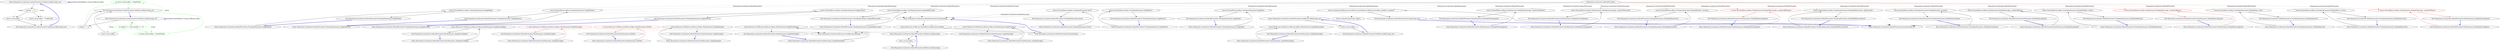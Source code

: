 digraph  {
n0 [cluster="Humanizer.Localisation.ArabicFormatter.GetResourceKey(string, int)", label="Entry Humanizer.Localisation.ArabicFormatter.GetResourceKey(string, int)", span="6-6"];
n1 [cluster="Humanizer.Localisation.ArabicFormatter.GetResourceKey(string, int)", label="number == 2", span="8-8"];
n2 [cluster="Humanizer.Localisation.ArabicFormatter.GetResourceKey(string, int)", label="return resourceKey + DualPostfix;", span="10-10"];
n3 [cluster="Humanizer.Localisation.ArabicFormatter.GetResourceKey(string, int)", label="return resourceKey;", span="12-12"];
n4 [cluster="Humanizer.Localisation.ArabicFormatter.GetResourceKey(string, int)", label="Exit Humanizer.Localisation.ArabicFormatter.GetResourceKey(string, int)", span="6-6"];
d2 [cluster="Humanizer.Localisation.ArabicFormatter.GetResourceKey(string, int)", color=green, community=0, label="0: return resourceKey + DualPostfix;", span="12-12"];
d0 [cluster="Humanizer.Localisation.ArabicFormatter.GetResourceKey(string, int)", label="Entry Humanizer.Localisation.ArabicFormatter.GetResourceKey(string, int)", span="7-7"];
d1 [cluster="Humanizer.Localisation.ArabicFormatter.GetResourceKey(string, int)", label="number == 2", span="10-10"];
d6 [cluster="Humanizer.Localisation.ArabicFormatter.GetResourceKey(string, int)", label="Exit Humanizer.Localisation.ArabicFormatter.GetResourceKey(string, int)", span="7-7"];
d3 [cluster="Humanizer.Localisation.ArabicFormatter.GetResourceKey(string, int)", color=green, community=1, label="0: number >= 3 && number <= 10", span="15-15"];
d4 [cluster="Humanizer.Localisation.ArabicFormatter.GetResourceKey(string, int)", color=green, community=1, label="0: return resourceKey + PluralPostfix;", span="16-16"];
d5 [cluster="Humanizer.Localisation.ArabicFormatter.GetResourceKey(string, int)", label="return resourceKey;", span="18-18"];
m1_47 [cluster="Humanizer.Localisation.DefaultFormatter.Format(string)", file="TimeSpanTests.cs", label="Entry Humanizer.Localisation.DefaultFormatter.Format(string)", span="134-134"];
m1_81 [cluster="Humanizer.Localisation.DefaultFormatter.Format(string)", file="TimeSpanTests.cs", label="return Resources.GetResource(GetResourceKey(resourceKey));", span="136-136"];
m1_82 [cluster="Humanizer.Localisation.DefaultFormatter.Format(string)", file="TimeSpanTests.cs", label="Exit Humanizer.Localisation.DefaultFormatter.Format(string)", span="134-134"];
m1_10 [cluster="Humanizer.Localisation.DefaultFormatter.DateHumanize_MultipleMonthsAgo(int)", file="TimeSpanTests.cs", label="Entry Humanizer.Localisation.DefaultFormatter.DateHumanize_MultipleMonthsAgo(int)", span="19-19"];
m1_11 [cluster="Humanizer.Localisation.DefaultFormatter.DateHumanize_MultipleMonthsAgo(int)", file="TimeSpanTests.cs", label="return Format(ResourceKeys.DateHumanize.MultipleMonthsAgo, numberOfMonths);", span="21-21"];
m1_12 [cluster="Humanizer.Localisation.DefaultFormatter.DateHumanize_MultipleMonthsAgo(int)", file="TimeSpanTests.cs", label="Exit Humanizer.Localisation.DefaultFormatter.DateHumanize_MultipleMonthsAgo(int)", span="19-19"];
m1_32 [cluster="Humanizer.Localisation.DefaultFormatter.DateHumanize_SingleSecondAgo()", file="TimeSpanTests.cs", label="Entry Humanizer.Localisation.DefaultFormatter.DateHumanize_SingleSecondAgo()", span="54-54"];
m1_33 [cluster="Humanizer.Localisation.DefaultFormatter.DateHumanize_SingleSecondAgo()", file="TimeSpanTests.cs", label="return Resources.GetResource(ResourceKeys.DateHumanize.SingleSecondAgo);", span="56-56"];
m1_34 [cluster="Humanizer.Localisation.DefaultFormatter.DateHumanize_SingleSecondAgo()", file="TimeSpanTests.cs", label="Exit Humanizer.Localisation.DefaultFormatter.DateHumanize_SingleSecondAgo()", span="54-54"];
m1_86 [cluster="Humanizer.Localisation.DefaultFormatter.GetResourceKey(string, int)", file="TimeSpanTests.cs", label="Entry Humanizer.Localisation.DefaultFormatter.GetResourceKey(string, int)", span="144-144"];
m1_88 [cluster="Humanizer.Localisation.DefaultFormatter.GetResourceKey(string, int)", file="TimeSpanTests.cs", label="return resourceKey;", span="146-146"];
m1_89 [cluster="Humanizer.Localisation.DefaultFormatter.GetResourceKey(string, int)", file="TimeSpanTests.cs", label="Exit Humanizer.Localisation.DefaultFormatter.GetResourceKey(string, int)", span="144-144"];
m1_23 [cluster="Humanizer.Localisation.DefaultFormatter.DateHumanize_SingleHourAgo()", file="TimeSpanTests.cs", label="Entry Humanizer.Localisation.DefaultFormatter.DateHumanize_SingleHourAgo()", span="39-39"];
m1_24 [cluster="Humanizer.Localisation.DefaultFormatter.DateHumanize_SingleHourAgo()", color=red, community=0, file="TimeSpanTests.cs", label="1: return Resources.GetResource(ResourceKeys.DateHumanize.SingleHourAgo);", span="41-41"];
m1_25 [cluster="Humanizer.Localisation.DefaultFormatter.DateHumanize_SingleHourAgo()", file="TimeSpanTests.cs", label="Exit Humanizer.Localisation.DefaultFormatter.DateHumanize_SingleHourAgo()", span="39-39"];
m1_87 [cluster="string.Format(string, object)", file="TimeSpanTests.cs", label="Entry string.Format(string, object)", span="0-0"];
m1_44 [cluster="Humanizer.Localisation.DefaultFormatter.TimeSpanHumanize_SingleWeek()", file="TimeSpanTests.cs", label="Entry Humanizer.Localisation.DefaultFormatter.TimeSpanHumanize_SingleWeek()", span="74-74"];
m1_45 [cluster="Humanizer.Localisation.DefaultFormatter.TimeSpanHumanize_SingleWeek()", file="TimeSpanTests.cs", label="return Format(ResourceKeys.TimeSpanHumanize.SingleWeek);", span="76-76"];
m1_46 [cluster="Humanizer.Localisation.DefaultFormatter.TimeSpanHumanize_SingleWeek()", file="TimeSpanTests.cs", label="Exit Humanizer.Localisation.DefaultFormatter.TimeSpanHumanize_SingleWeek()", span="74-74"];
m1_13 [cluster="Humanizer.Localisation.DefaultFormatter.DateHumanize_MultipleSecondsAgo(int)", file="TimeSpanTests.cs", label="Entry Humanizer.Localisation.DefaultFormatter.DateHumanize_MultipleSecondsAgo(int)", span="24-24"];
m1_14 [cluster="Humanizer.Localisation.DefaultFormatter.DateHumanize_MultipleSecondsAgo(int)", file="TimeSpanTests.cs", label="return Format(ResourceKeys.DateHumanize.MultipleSecondsAgo, numberOfSeconds);", span="26-26"];
m1_15 [cluster="Humanizer.Localisation.DefaultFormatter.DateHumanize_MultipleSecondsAgo(int)", file="TimeSpanTests.cs", label="Exit Humanizer.Localisation.DefaultFormatter.DateHumanize_MultipleSecondsAgo(int)", span="24-24"];
m1_60 [cluster="Humanizer.Localisation.DefaultFormatter.TimeSpanHumanize_MultipleMinutes(int)", file="TimeSpanTests.cs", label="Entry Humanizer.Localisation.DefaultFormatter.TimeSpanHumanize_MultipleMinutes(int)", span="99-99"];
m1_61 [cluster="Humanizer.Localisation.DefaultFormatter.TimeSpanHumanize_MultipleMinutes(int)", file="TimeSpanTests.cs", label="return Format(ResourceKeys.TimeSpanHumanize.MultipleMinutes, minutes);", span="101-101"];
m1_62 [cluster="Humanizer.Localisation.DefaultFormatter.TimeSpanHumanize_MultipleMinutes(int)", file="TimeSpanTests.cs", label="Exit Humanizer.Localisation.DefaultFormatter.TimeSpanHumanize_MultipleMinutes(int)", span="99-99"];
m1_7 [cluster="Humanizer.Localisation.DefaultFormatter.DateHumanize_MultipleMinutesAgo(int)", file="TimeSpanTests.cs", label="Entry Humanizer.Localisation.DefaultFormatter.DateHumanize_MultipleMinutesAgo(int)", span="14-14"];
m1_8 [cluster="Humanizer.Localisation.DefaultFormatter.DateHumanize_MultipleMinutesAgo(int)", color=red, community=0, file="TimeSpanTests.cs", label="1: return Format(ResourceKeys.DateHumanize.MultipleMinutesAgo, numberOfMinutes);", span="16-16"];
m1_9 [cluster="Humanizer.Localisation.DefaultFormatter.DateHumanize_MultipleMinutesAgo(int)", file="TimeSpanTests.cs", label="Exit Humanizer.Localisation.DefaultFormatter.DateHumanize_MultipleMinutesAgo(int)", span="14-14"];
m1_63 [cluster="Humanizer.Localisation.DefaultFormatter.TimeSpanHumanize_SingleMinute()", file="TimeSpanTests.cs", label="Entry Humanizer.Localisation.DefaultFormatter.TimeSpanHumanize_SingleMinute()", span="104-104"];
m1_64 [cluster="Humanizer.Localisation.DefaultFormatter.TimeSpanHumanize_SingleMinute()", file="TimeSpanTests.cs", label="return Format(ResourceKeys.TimeSpanHumanize.SingleMinute);", span="106-106"];
m1_65 [cluster="Humanizer.Localisation.DefaultFormatter.TimeSpanHumanize_SingleMinute()", file="TimeSpanTests.cs", label="Exit Humanizer.Localisation.DefaultFormatter.TimeSpanHumanize_SingleMinute()", span="104-104"];
m1_26 [cluster="Humanizer.Localisation.DefaultFormatter.DateHumanize_NotYet()", file="TimeSpanTests.cs", label="Entry Humanizer.Localisation.DefaultFormatter.DateHumanize_NotYet()", span="44-44"];
m1_27 [cluster="Humanizer.Localisation.DefaultFormatter.DateHumanize_NotYet()", color=red, community=0, file="TimeSpanTests.cs", label="1: return Resources.GetResource(ResourceKeys.DateHumanize.NotYet);", span="46-46"];
m1_28 [cluster="Humanizer.Localisation.DefaultFormatter.DateHumanize_NotYet()", file="TimeSpanTests.cs", label="Exit Humanizer.Localisation.DefaultFormatter.DateHumanize_NotYet()", span="44-44"];
m1_72 [cluster="Humanizer.Localisation.DefaultFormatter.TimeSpanHumanize_MultipleMilliseconds(int)", file="TimeSpanTests.cs", label="Entry Humanizer.Localisation.DefaultFormatter.TimeSpanHumanize_MultipleMilliseconds(int)", span="119-119"];
m1_73 [cluster="Humanizer.Localisation.DefaultFormatter.TimeSpanHumanize_MultipleMilliseconds(int)", file="TimeSpanTests.cs", label="return Format(ResourceKeys.TimeSpanHumanize.MultipleMilliseconds, milliSeconds);", span="121-121"];
m1_74 [cluster="Humanizer.Localisation.DefaultFormatter.TimeSpanHumanize_MultipleMilliseconds(int)", file="TimeSpanTests.cs", label="Exit Humanizer.Localisation.DefaultFormatter.TimeSpanHumanize_MultipleMilliseconds(int)", span="119-119"];
m1_66 [cluster="Humanizer.Localisation.DefaultFormatter.TimeSpanHumanize_MultipleSeconds(int)", file="TimeSpanTests.cs", label="Entry Humanizer.Localisation.DefaultFormatter.TimeSpanHumanize_MultipleSeconds(int)", span="109-109"];
m1_67 [cluster="Humanizer.Localisation.DefaultFormatter.TimeSpanHumanize_MultipleSeconds(int)", file="TimeSpanTests.cs", label="return Format(ResourceKeys.TimeSpanHumanize.MultipleSeconds, seconds);", span="111-111"];
m1_68 [cluster="Humanizer.Localisation.DefaultFormatter.TimeSpanHumanize_MultipleSeconds(int)", file="TimeSpanTests.cs", label="Exit Humanizer.Localisation.DefaultFormatter.TimeSpanHumanize_MultipleSeconds(int)", span="109-109"];
m1_69 [cluster="Humanizer.Localisation.DefaultFormatter.TimeSpanHumanize_SingleSecond()", file="TimeSpanTests.cs", label="Entry Humanizer.Localisation.DefaultFormatter.TimeSpanHumanize_SingleSecond()", span="114-114"];
m1_70 [cluster="Humanizer.Localisation.DefaultFormatter.TimeSpanHumanize_SingleSecond()", file="TimeSpanTests.cs", label="return Format(ResourceKeys.TimeSpanHumanize.SingleSecond);", span="116-116"];
m1_71 [cluster="Humanizer.Localisation.DefaultFormatter.TimeSpanHumanize_SingleSecond()", file="TimeSpanTests.cs", label="Exit Humanizer.Localisation.DefaultFormatter.TimeSpanHumanize_SingleSecond()", span="114-114"];
m1_0 [cluster="Humanizer.Localisation.DefaultFormatter.DateHumanize_MultipleDaysAgo(int)", file="TimeSpanTests.cs", label="Entry Humanizer.Localisation.DefaultFormatter.DateHumanize_MultipleDaysAgo(int)", span="4-4"];
m1_1 [cluster="Humanizer.Localisation.DefaultFormatter.DateHumanize_MultipleDaysAgo(int)", file="TimeSpanTests.cs", label="return Format(ResourceKeys.DateHumanize.MultipleDaysAgo, numberOfDays);", span="6-6"];
m1_2 [cluster="Humanizer.Localisation.DefaultFormatter.DateHumanize_MultipleDaysAgo(int)", file="TimeSpanTests.cs", label="Exit Humanizer.Localisation.DefaultFormatter.DateHumanize_MultipleDaysAgo(int)", span="4-4"];
m1_41 [cluster="Humanizer.Localisation.DefaultFormatter.TimeSpanHumanize_MultipleWeeks(int)", file="TimeSpanTests.cs", label="Entry Humanizer.Localisation.DefaultFormatter.TimeSpanHumanize_MultipleWeeks(int)", span="69-69"];
m1_42 [cluster="Humanizer.Localisation.DefaultFormatter.TimeSpanHumanize_MultipleWeeks(int)", file="TimeSpanTests.cs", label="return Format(ResourceKeys.TimeSpanHumanize.MultipleWeeks, weeks);", span="71-71"];
m1_43 [cluster="Humanizer.Localisation.DefaultFormatter.TimeSpanHumanize_MultipleWeeks(int)", file="TimeSpanTests.cs", label="Exit Humanizer.Localisation.DefaultFormatter.TimeSpanHumanize_MultipleWeeks(int)", span="69-69"];
m1_38 [cluster="Humanizer.Localisation.DefaultFormatter.DateHumanize_SingleDayAgo()", file="TimeSpanTests.cs", label="Entry Humanizer.Localisation.DefaultFormatter.DateHumanize_SingleDayAgo()", span="64-64"];
m1_39 [cluster="Humanizer.Localisation.DefaultFormatter.DateHumanize_SingleDayAgo()", file="TimeSpanTests.cs", label="return Resources.GetResource(ResourceKeys.DateHumanize.SingleDayAgo);", span="66-66"];
m1_40 [cluster="Humanizer.Localisation.DefaultFormatter.DateHumanize_SingleDayAgo()", file="TimeSpanTests.cs", label="Exit Humanizer.Localisation.DefaultFormatter.DateHumanize_SingleDayAgo()", span="64-64"];
m1_29 [cluster="Humanizer.Localisation.DefaultFormatter.DateHumanize_SingleMonthAgo()", file="TimeSpanTests.cs", label="Entry Humanizer.Localisation.DefaultFormatter.DateHumanize_SingleMonthAgo()", span="49-49"];
m1_30 [cluster="Humanizer.Localisation.DefaultFormatter.DateHumanize_SingleMonthAgo()", file="TimeSpanTests.cs", label="return Resources.GetResource(ResourceKeys.DateHumanize.SingleMonthAgo);", span="51-51"];
m1_31 [cluster="Humanizer.Localisation.DefaultFormatter.DateHumanize_SingleMonthAgo()", file="TimeSpanTests.cs", label="Exit Humanizer.Localisation.DefaultFormatter.DateHumanize_SingleMonthAgo()", span="49-49"];
m1_75 [cluster="Humanizer.Localisation.DefaultFormatter.TimeSpanHumanize_SingleMillisecond()", file="TimeSpanTests.cs", label="Entry Humanizer.Localisation.DefaultFormatter.TimeSpanHumanize_SingleMillisecond()", span="124-124"];
m1_76 [cluster="Humanizer.Localisation.DefaultFormatter.TimeSpanHumanize_SingleMillisecond()", file="TimeSpanTests.cs", label="return Format(ResourceKeys.TimeSpanHumanize.SingleMillisecond);", span="126-126"];
m1_77 [cluster="Humanizer.Localisation.DefaultFormatter.TimeSpanHumanize_SingleMillisecond()", file="TimeSpanTests.cs", label="Exit Humanizer.Localisation.DefaultFormatter.TimeSpanHumanize_SingleMillisecond()", span="124-124"];
m1_78 [cluster="Humanizer.Localisation.DefaultFormatter.TimeSpanHumanize_Zero()", file="TimeSpanTests.cs", label="Entry Humanizer.Localisation.DefaultFormatter.TimeSpanHumanize_Zero()", span="129-129"];
m1_79 [cluster="Humanizer.Localisation.DefaultFormatter.TimeSpanHumanize_Zero()", file="TimeSpanTests.cs", label="return Format(ResourceKeys.TimeSpanHumanize.Zero);", span="131-131"];
m1_80 [cluster="Humanizer.Localisation.DefaultFormatter.TimeSpanHumanize_Zero()", file="TimeSpanTests.cs", label="Exit Humanizer.Localisation.DefaultFormatter.TimeSpanHumanize_Zero()", span="129-129"];
m1_35 [cluster="Humanizer.Localisation.DefaultFormatter.DateHumanize_SingleYearAgo()", file="TimeSpanTests.cs", label="Entry Humanizer.Localisation.DefaultFormatter.DateHumanize_SingleYearAgo()", span="59-59"];
m1_36 [cluster="Humanizer.Localisation.DefaultFormatter.DateHumanize_SingleYearAgo()", file="TimeSpanTests.cs", label="return Resources.GetResource(ResourceKeys.DateHumanize.SingleYearAgo);", span="61-61"];
m1_37 [cluster="Humanizer.Localisation.DefaultFormatter.DateHumanize_SingleYearAgo()", file="TimeSpanTests.cs", label="Exit Humanizer.Localisation.DefaultFormatter.DateHumanize_SingleYearAgo()", span="59-59"];
m1_83 [cluster="Humanizer.Localisation.DefaultFormatter.GetResourceKey(string)", file="TimeSpanTests.cs", label="Entry Humanizer.Localisation.DefaultFormatter.GetResourceKey(string)", span="149-149"];
m1_90 [cluster="Humanizer.Localisation.DefaultFormatter.GetResourceKey(string)", file="TimeSpanTests.cs", label="return resourceKey;", span="151-151"];
m1_91 [cluster="Humanizer.Localisation.DefaultFormatter.GetResourceKey(string)", file="TimeSpanTests.cs", label="Exit Humanizer.Localisation.DefaultFormatter.GetResourceKey(string)", span="149-149"];
m1_4 [cluster="Humanizer.Localisation.DefaultFormatter.DateHumanize_MultipleHoursAgo(int)", file="TimeSpanTests.cs", label="Entry Humanizer.Localisation.DefaultFormatter.DateHumanize_MultipleHoursAgo(int)", span="9-9"];
m1_5 [cluster="Humanizer.Localisation.DefaultFormatter.DateHumanize_MultipleHoursAgo(int)", color=red, community=0, file="TimeSpanTests.cs", label="1: return Format(ResourceKeys.DateHumanize.MultipleHoursAgo, numberOfHours);", span="11-11"];
m1_6 [cluster="Humanizer.Localisation.DefaultFormatter.DateHumanize_MultipleHoursAgo(int)", file="TimeSpanTests.cs", label="Exit Humanizer.Localisation.DefaultFormatter.DateHumanize_MultipleHoursAgo(int)", span="9-9"];
m1_19 [cluster="Humanizer.Localisation.DefaultFormatter.DateHumanize_SingleMinuteAgo()", file="TimeSpanTests.cs", label="Entry Humanizer.Localisation.DefaultFormatter.DateHumanize_SingleMinuteAgo()", span="34-34"];
m1_20 [cluster="Humanizer.Localisation.DefaultFormatter.DateHumanize_SingleMinuteAgo()", file="TimeSpanTests.cs", label="return Resources.GetResource(ResourceKeys.DateHumanize.SingleMinuteAgo);", span="36-36"];
m1_21 [cluster="Humanizer.Localisation.DefaultFormatter.DateHumanize_SingleMinuteAgo()", file="TimeSpanTests.cs", label="Exit Humanizer.Localisation.DefaultFormatter.DateHumanize_SingleMinuteAgo()", span="34-34"];
m1_3 [cluster="Humanizer.Localisation.DefaultFormatter.Format(string, int)", file="TimeSpanTests.cs", label="Entry Humanizer.Localisation.DefaultFormatter.Format(string, int)", span="139-139"];
m1_84 [cluster="Humanizer.Localisation.DefaultFormatter.Format(string, int)", file="TimeSpanTests.cs", label="return string.Format(Resources.GetResource(GetResourceKey(resourceKey, number)), number);", span="141-141"];
m1_85 [cluster="Humanizer.Localisation.DefaultFormatter.Format(string, int)", file="TimeSpanTests.cs", label="Exit Humanizer.Localisation.DefaultFormatter.Format(string, int)", span="139-139"];
m1_48 [cluster="Humanizer.Localisation.DefaultFormatter.TimeSpanHumanize_MultipleDays(int)", file="TimeSpanTests.cs", label="Entry Humanizer.Localisation.DefaultFormatter.TimeSpanHumanize_MultipleDays(int)", span="79-79"];
m1_49 [cluster="Humanizer.Localisation.DefaultFormatter.TimeSpanHumanize_MultipleDays(int)", file="TimeSpanTests.cs", label="return Format(ResourceKeys.TimeSpanHumanize.MultipleDays, days);", span="81-81"];
m1_50 [cluster="Humanizer.Localisation.DefaultFormatter.TimeSpanHumanize_MultipleDays(int)", file="TimeSpanTests.cs", label="Exit Humanizer.Localisation.DefaultFormatter.TimeSpanHumanize_MultipleDays(int)", span="79-79"];
m1_22 [cluster="Humanizer.Localisation.Resources.GetResource(string)", file="TimeSpanTests.cs", label="Entry Humanizer.Localisation.Resources.GetResource(string)", span="27-27"];
m1_57 [cluster="Humanizer.Localisation.DefaultFormatter.TimeSpanHumanize_SingleHour()", file="TimeSpanTests.cs", label="Entry Humanizer.Localisation.DefaultFormatter.TimeSpanHumanize_SingleHour()", span="94-94"];
m1_58 [cluster="Humanizer.Localisation.DefaultFormatter.TimeSpanHumanize_SingleHour()", file="TimeSpanTests.cs", label="return Format(ResourceKeys.TimeSpanHumanize.SingleHour);", span="96-96"];
m1_59 [cluster="Humanizer.Localisation.DefaultFormatter.TimeSpanHumanize_SingleHour()", file="TimeSpanTests.cs", label="Exit Humanizer.Localisation.DefaultFormatter.TimeSpanHumanize_SingleHour()", span="94-94"];
m1_54 [cluster="Humanizer.Localisation.DefaultFormatter.TimeSpanHumanize_MultipleHours(int)", file="TimeSpanTests.cs", label="Entry Humanizer.Localisation.DefaultFormatter.TimeSpanHumanize_MultipleHours(int)", span="89-89"];
m1_55 [cluster="Humanizer.Localisation.DefaultFormatter.TimeSpanHumanize_MultipleHours(int)", file="TimeSpanTests.cs", label="return Format(ResourceKeys.TimeSpanHumanize.MultipleHours, hours);", span="91-91"];
m1_56 [cluster="Humanizer.Localisation.DefaultFormatter.TimeSpanHumanize_MultipleHours(int)", file="TimeSpanTests.cs", label="Exit Humanizer.Localisation.DefaultFormatter.TimeSpanHumanize_MultipleHours(int)", span="89-89"];
m1_51 [cluster="Humanizer.Localisation.DefaultFormatter.TimeSpanHumanize_SingleDay()", file="TimeSpanTests.cs", label="Entry Humanizer.Localisation.DefaultFormatter.TimeSpanHumanize_SingleDay()", span="84-84"];
m1_52 [cluster="Humanizer.Localisation.DefaultFormatter.TimeSpanHumanize_SingleDay()", file="TimeSpanTests.cs", label="return Format(ResourceKeys.TimeSpanHumanize.SingleDay);", span="86-86"];
m1_53 [cluster="Humanizer.Localisation.DefaultFormatter.TimeSpanHumanize_SingleDay()", file="TimeSpanTests.cs", label="Exit Humanizer.Localisation.DefaultFormatter.TimeSpanHumanize_SingleDay()", span="84-84"];
m1_16 [cluster="Humanizer.Localisation.DefaultFormatter.DateHumanize_MultipleYearsAgo(int)", file="TimeSpanTests.cs", label="Entry Humanizer.Localisation.DefaultFormatter.DateHumanize_MultipleYearsAgo(int)", span="29-29"];
m1_17 [cluster="Humanizer.Localisation.DefaultFormatter.DateHumanize_MultipleYearsAgo(int)", color=red, community=0, file="TimeSpanTests.cs", label="1: return Format(ResourceKeys.DateHumanize.MultipleYearsAgo, numberOfYears);", span="31-31"];
m1_18 [cluster="Humanizer.Localisation.DefaultFormatter.DateHumanize_MultipleYearsAgo(int)", file="TimeSpanTests.cs", label="Exit Humanizer.Localisation.DefaultFormatter.DateHumanize_MultipleYearsAgo(int)", span="29-29"];
m1_92 [file="TimeSpanTests.cs", label="Humanizer.Localisation.DefaultFormatter", span=""];
n0 -> n1  [key=0, style=solid];
n0 -> n2  [color=darkseagreen4, key=1, label=string, style=dashed];
n0 -> n3  [color=darkseagreen4, key=1, label=string, style=dashed];
n0 -> n0  [color=darkorchid, key=3, label="method methodReturn string GetResourceKey", style=bold];
n1 -> n2  [key=0, style=solid];
n1 -> n3  [key=0, style=solid];
n2 -> n4  [key=0, style=solid];
n3 -> n4  [key=0, style=solid];
n4 -> n0  [color=blue, key=0, style=bold];
d2 -> d6  [color=green, key=0, style=solid];
d0 -> d2  [color=green, key=1, label=string, style=dashed];
d0 -> d3  [color=green, key=1, label=int, style=dashed];
d0 -> d4  [color=green, key=1, label=string, style=dashed];
d0 -> d0  [color=darkorchid, key=3, label="method methodReturn string GetResourceKey", style=bold];
d0 -> d1  [key=0, style=solid];
d0 -> d5  [color=darkseagreen4, key=1, label=string, style=dashed];
d1 -> d2  [color=green, key=0, style=solid];
d1 -> d6  [key=0, style=solid];
d6 -> d0  [color=blue, key=0, style=bold];
d3 -> d4  [color=green, key=0, style=solid];
d3 -> d5  [color=green, key=0, style=solid];
d4 -> d6  [color=green, key=0, style=solid];
d5 -> d6  [key=0, style=solid];
m1_47 -> m1_81  [key=0, style=solid];
m1_81 -> m1_82  [key=0, style=solid];
m1_81 -> m1_83  [key=2, style=dotted];
m1_81 -> m1_22  [key=2, style=dotted];
m1_82 -> m1_47  [color=blue, key=0, style=bold];
m1_10 -> m1_11  [key=0, style=solid];
m1_11 -> m1_12  [key=0, style=solid];
m1_11 -> m1_3  [key=2, style=dotted];
m1_12 -> m1_10  [color=blue, key=0, style=bold];
m1_32 -> m1_33  [key=0, style=solid];
m1_33 -> m1_34  [key=0, style=solid];
m1_33 -> m1_22  [key=2, style=dotted];
m1_34 -> m1_32  [color=blue, key=0, style=bold];
m1_86 -> m1_88  [key=0, style=solid];
m1_88 -> m1_89  [key=0, style=solid];
m1_89 -> m1_86  [color=blue, key=0, style=bold];
m1_23 -> m1_24  [color=red, key=0, style=solid];
m1_24 -> m1_25  [color=red, key=0, style=solid];
m1_24 -> m1_22  [color=red, key=2, style=dotted];
m1_25 -> m1_23  [color=blue, key=0, style=bold];
m1_44 -> m1_45  [key=0, style=solid];
m1_45 -> m1_46  [key=0, style=solid];
m1_45 -> m1_47  [key=2, style=dotted];
m1_46 -> m1_44  [color=blue, key=0, style=bold];
m1_13 -> m1_14  [key=0, style=solid];
m1_14 -> m1_15  [key=0, style=solid];
m1_14 -> m1_3  [key=2, style=dotted];
m1_15 -> m1_13  [color=blue, key=0, style=bold];
m1_60 -> m1_61  [key=0, style=solid];
m1_61 -> m1_62  [key=0, style=solid];
m1_61 -> m1_3  [key=2, style=dotted];
m1_62 -> m1_60  [color=blue, key=0, style=bold];
m1_7 -> m1_8  [color=red, key=0, style=solid];
m1_8 -> m1_9  [color=red, key=0, style=solid];
m1_8 -> m1_3  [color=red, key=2, style=dotted];
m1_9 -> m1_7  [color=blue, key=0, style=bold];
m1_63 -> m1_64  [key=0, style=solid];
m1_64 -> m1_65  [key=0, style=solid];
m1_64 -> m1_47  [key=2, style=dotted];
m1_65 -> m1_63  [color=blue, key=0, style=bold];
m1_26 -> m1_27  [color=red, key=0, style=solid];
m1_27 -> m1_28  [color=red, key=0, style=solid];
m1_27 -> m1_22  [color=red, key=2, style=dotted];
m1_28 -> m1_26  [color=blue, key=0, style=bold];
m1_72 -> m1_73  [key=0, style=solid];
m1_73 -> m1_74  [key=0, style=solid];
m1_73 -> m1_3  [key=2, style=dotted];
m1_74 -> m1_72  [color=blue, key=0, style=bold];
m1_66 -> m1_67  [key=0, style=solid];
m1_67 -> m1_68  [key=0, style=solid];
m1_67 -> m1_3  [key=2, style=dotted];
m1_68 -> m1_66  [color=blue, key=0, style=bold];
m1_69 -> m1_70  [key=0, style=solid];
m1_70 -> m1_71  [key=0, style=solid];
m1_70 -> m1_47  [key=2, style=dotted];
m1_71 -> m1_69  [color=blue, key=0, style=bold];
m1_0 -> m1_1  [key=0, style=solid];
m1_1 -> m1_2  [key=0, style=solid];
m1_1 -> m1_3  [key=2, style=dotted];
m1_2 -> m1_0  [color=blue, key=0, style=bold];
m1_41 -> m1_42  [key=0, style=solid];
m1_42 -> m1_43  [key=0, style=solid];
m1_42 -> m1_3  [key=2, style=dotted];
m1_43 -> m1_41  [color=blue, key=0, style=bold];
m1_38 -> m1_39  [key=0, style=solid];
m1_39 -> m1_40  [key=0, style=solid];
m1_39 -> m1_22  [key=2, style=dotted];
m1_40 -> m1_38  [color=blue, key=0, style=bold];
m1_29 -> m1_30  [key=0, style=solid];
m1_30 -> m1_31  [key=0, style=solid];
m1_30 -> m1_22  [key=2, style=dotted];
m1_31 -> m1_29  [color=blue, key=0, style=bold];
m1_75 -> m1_76  [key=0, style=solid];
m1_76 -> m1_77  [key=0, style=solid];
m1_76 -> m1_47  [key=2, style=dotted];
m1_77 -> m1_75  [color=blue, key=0, style=bold];
m1_78 -> m1_79  [key=0, style=solid];
m1_79 -> m1_80  [key=0, style=solid];
m1_79 -> m1_47  [key=2, style=dotted];
m1_80 -> m1_78  [color=blue, key=0, style=bold];
m1_35 -> m1_36  [key=0, style=solid];
m1_36 -> m1_37  [key=0, style=solid];
m1_36 -> m1_22  [key=2, style=dotted];
m1_37 -> m1_35  [color=blue, key=0, style=bold];
m1_83 -> m1_90  [key=0, style=solid];
m1_90 -> m1_91  [key=0, style=solid];
m1_91 -> m1_83  [color=blue, key=0, style=bold];
m1_4 -> m1_5  [color=red, key=0, style=solid];
m1_5 -> m1_6  [color=red, key=0, style=solid];
m1_5 -> m1_3  [color=red, key=2, style=dotted];
m1_6 -> m1_4  [color=blue, key=0, style=bold];
m1_19 -> m1_20  [key=0, style=solid];
m1_20 -> m1_21  [key=0, style=solid];
m1_20 -> m1_22  [key=2, style=dotted];
m1_21 -> m1_19  [color=blue, key=0, style=bold];
m1_3 -> m1_84  [key=0, style=solid];
m1_84 -> m1_85  [key=0, style=solid];
m1_84 -> m1_86  [key=2, style=dotted];
m1_84 -> m1_22  [key=2, style=dotted];
m1_84 -> m1_87  [key=2, style=dotted];
m1_85 -> m1_3  [color=blue, key=0, style=bold];
m1_48 -> m1_49  [key=0, style=solid];
m1_49 -> m1_50  [key=0, style=solid];
m1_49 -> m1_3  [key=2, style=dotted];
m1_50 -> m1_48  [color=blue, key=0, style=bold];
m1_57 -> m1_58  [key=0, style=solid];
m1_58 -> m1_59  [key=0, style=solid];
m1_58 -> m1_47  [key=2, style=dotted];
m1_59 -> m1_57  [color=blue, key=0, style=bold];
m1_54 -> m1_55  [key=0, style=solid];
m1_55 -> m1_56  [key=0, style=solid];
m1_55 -> m1_3  [key=2, style=dotted];
m1_56 -> m1_54  [color=blue, key=0, style=bold];
m1_51 -> m1_52  [key=0, style=solid];
m1_52 -> m1_53  [key=0, style=solid];
m1_52 -> m1_47  [key=2, style=dotted];
m1_53 -> m1_51  [color=blue, key=0, style=bold];
m1_16 -> m1_17  [color=red, key=0, style=solid];
m1_17 -> m1_18  [color=red, key=0, style=solid];
m1_17 -> m1_3  [color=red, key=2, style=dotted];
m1_18 -> m1_16  [color=blue, key=0, style=bold];
m1_92 -> m1_1  [color=darkseagreen4, key=1, label="Humanizer.Localisation.DefaultFormatter", style=dashed];
m1_92 -> m1_5  [color=red, key=1, label="Humanizer.Localisation.DefaultFormatter", style=dashed];
m1_92 -> m1_8  [color=red, key=1, label="Humanizer.Localisation.DefaultFormatter", style=dashed];
m1_92 -> m1_11  [color=darkseagreen4, key=1, label="Humanizer.Localisation.DefaultFormatter", style=dashed];
m1_92 -> m1_14  [color=darkseagreen4, key=1, label="Humanizer.Localisation.DefaultFormatter", style=dashed];
m1_92 -> m1_17  [color=red, key=1, label="Humanizer.Localisation.DefaultFormatter", style=dashed];
m1_92 -> m1_42  [color=darkseagreen4, key=1, label="Humanizer.Localisation.DefaultFormatter", style=dashed];
m1_92 -> m1_45  [color=darkseagreen4, key=1, label="Humanizer.Localisation.DefaultFormatter", style=dashed];
m1_92 -> m1_49  [color=darkseagreen4, key=1, label="Humanizer.Localisation.DefaultFormatter", style=dashed];
m1_92 -> m1_52  [color=darkseagreen4, key=1, label="Humanizer.Localisation.DefaultFormatter", style=dashed];
m1_92 -> m1_55  [color=darkseagreen4, key=1, label="Humanizer.Localisation.DefaultFormatter", style=dashed];
m1_92 -> m1_58  [color=darkseagreen4, key=1, label="Humanizer.Localisation.DefaultFormatter", style=dashed];
m1_92 -> m1_61  [color=darkseagreen4, key=1, label="Humanizer.Localisation.DefaultFormatter", style=dashed];
m1_92 -> m1_64  [color=darkseagreen4, key=1, label="Humanizer.Localisation.DefaultFormatter", style=dashed];
m1_92 -> m1_67  [color=darkseagreen4, key=1, label="Humanizer.Localisation.DefaultFormatter", style=dashed];
m1_92 -> m1_70  [color=darkseagreen4, key=1, label="Humanizer.Localisation.DefaultFormatter", style=dashed];
m1_92 -> m1_73  [color=darkseagreen4, key=1, label="Humanizer.Localisation.DefaultFormatter", style=dashed];
m1_92 -> m1_76  [color=darkseagreen4, key=1, label="Humanizer.Localisation.DefaultFormatter", style=dashed];
m1_92 -> m1_79  [color=darkseagreen4, key=1, label="Humanizer.Localisation.DefaultFormatter", style=dashed];
m1_92 -> m1_81  [color=darkseagreen4, key=1, label="Humanizer.Localisation.DefaultFormatter", style=dashed];
m1_92 -> m1_84  [color=darkseagreen4, key=1, label="Humanizer.Localisation.DefaultFormatter", style=dashed];
}
